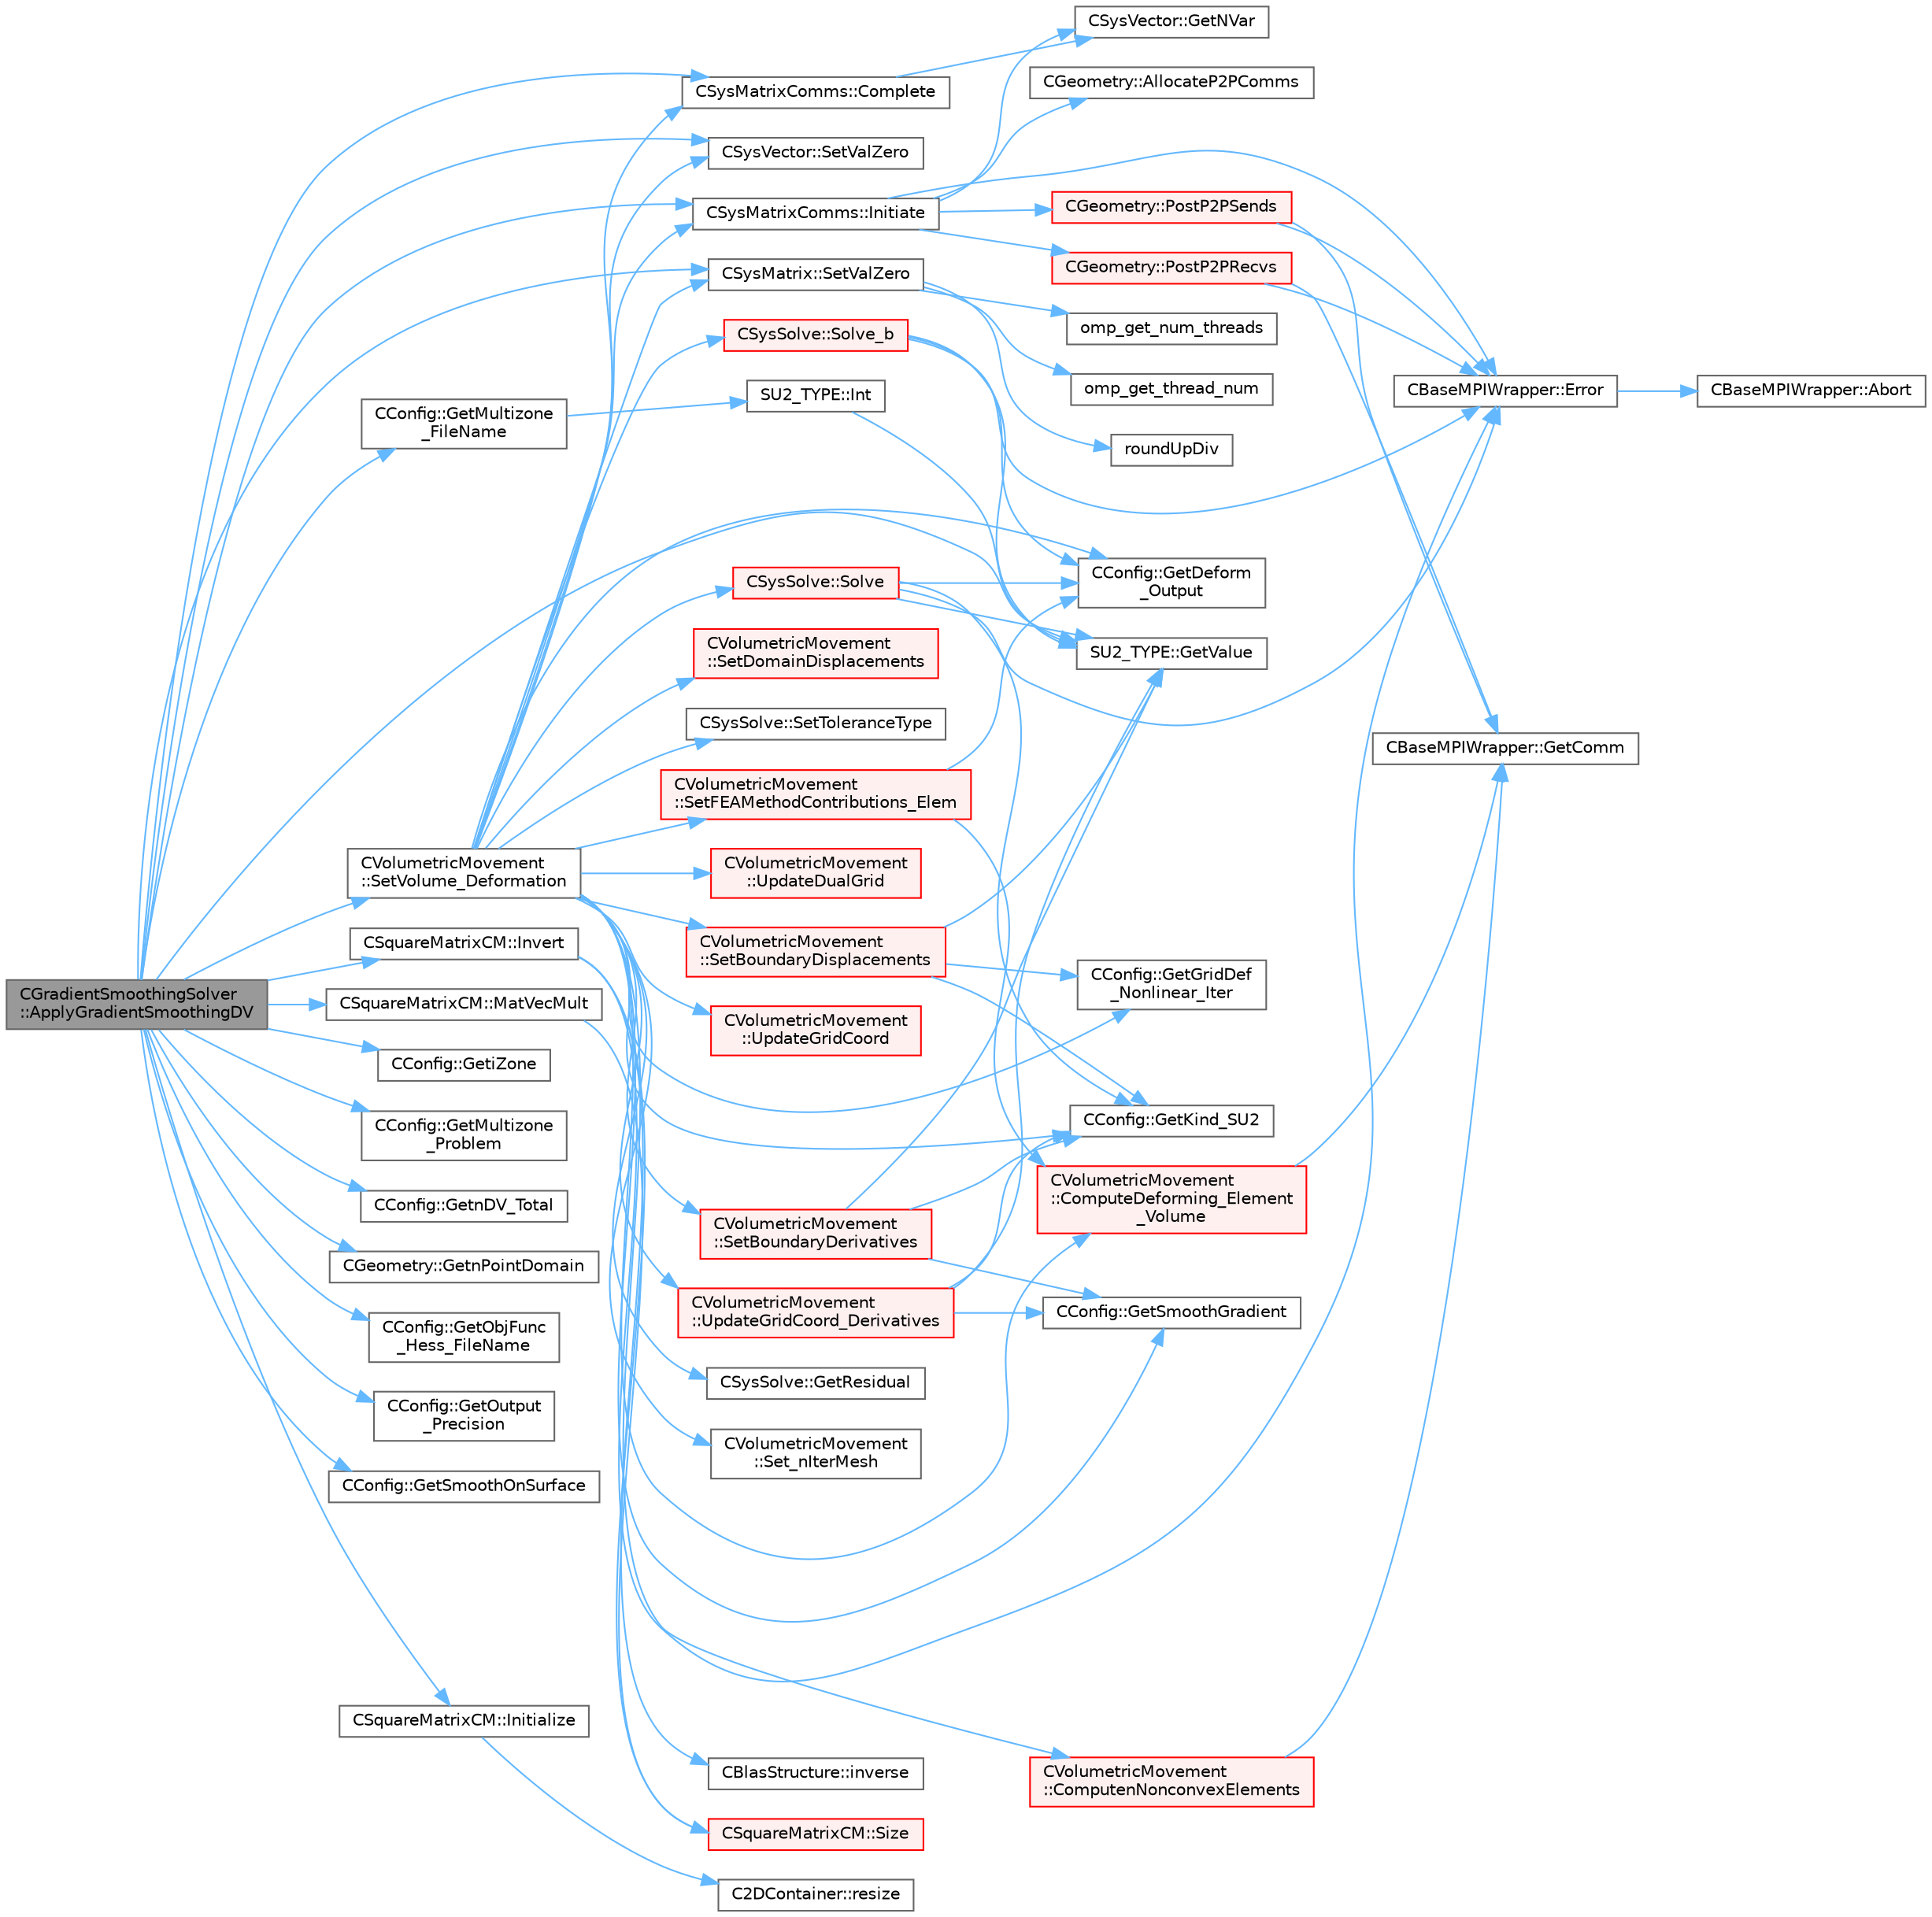digraph "CGradientSmoothingSolver::ApplyGradientSmoothingDV"
{
 // LATEX_PDF_SIZE
  bgcolor="transparent";
  edge [fontname=Helvetica,fontsize=10,labelfontname=Helvetica,labelfontsize=10];
  node [fontname=Helvetica,fontsize=10,shape=box,height=0.2,width=0.4];
  rankdir="LR";
  Node1 [id="Node000001",label="CGradientSmoothingSolver\l::ApplyGradientSmoothingDV",height=0.2,width=0.4,color="gray40", fillcolor="grey60", style="filled", fontcolor="black",tooltip="All steps required for smoothing the whole system on DV level in an iterative way."];
  Node1 -> Node2 [id="edge1_Node000001_Node000002",color="steelblue1",style="solid",tooltip=" "];
  Node2 [id="Node000002",label="CSysMatrixComms::Complete",height=0.2,width=0.4,color="grey40", fillcolor="white", style="filled",URL="$structCSysMatrixComms.html#a672e72a89fc1ae7345d0ce91bd81972b",tooltip="Routine to complete the set of non-blocking communications launched by Initiate() and unpacking of th..."];
  Node2 -> Node3 [id="edge2_Node000002_Node000003",color="steelblue1",style="solid",tooltip=" "];
  Node3 [id="Node000003",label="CSysVector::GetNVar",height=0.2,width=0.4,color="grey40", fillcolor="white", style="filled",URL="$classCSysVector.html#ac0b4bcd823f7905143430a7bbdcad6f2",tooltip="return the number of variables at each block (typically number per node)"];
  Node1 -> Node4 [id="edge3_Node000001_Node000004",color="steelblue1",style="solid",tooltip=" "];
  Node4 [id="Node000004",label="CConfig::GetiZone",height=0.2,width=0.4,color="grey40", fillcolor="white", style="filled",URL="$classCConfig.html#a1d6335b8fdef6fbcd9a08f7503d73ec1",tooltip="Provides the number of varaibles."];
  Node1 -> Node5 [id="edge4_Node000001_Node000005",color="steelblue1",style="solid",tooltip=" "];
  Node5 [id="Node000005",label="CConfig::GetMultizone\l_FileName",height=0.2,width=0.4,color="grey40", fillcolor="white", style="filled",URL="$classCConfig.html#a583b8216adb6145ba09476d72fb2d916",tooltip="Append the zone index to the restart or the solution files."];
  Node5 -> Node6 [id="edge5_Node000005_Node000006",color="steelblue1",style="solid",tooltip=" "];
  Node6 [id="Node000006",label="SU2_TYPE::Int",height=0.2,width=0.4,color="grey40", fillcolor="white", style="filled",URL="$namespaceSU2__TYPE.html#a6b48817766d8a6486caa2807a52f6bae",tooltip="Casts the primitive value to int (uses GetValue, already implemented for each type)."];
  Node6 -> Node7 [id="edge6_Node000006_Node000007",color="steelblue1",style="solid",tooltip=" "];
  Node7 [id="Node000007",label="SU2_TYPE::GetValue",height=0.2,width=0.4,color="grey40", fillcolor="white", style="filled",URL="$namespaceSU2__TYPE.html#adf52a59d6f4e578f7915ec9abbf7cb22",tooltip="Get the (primitive) value of the datatype (needs to be specialized for active types)."];
  Node1 -> Node8 [id="edge7_Node000001_Node000008",color="steelblue1",style="solid",tooltip=" "];
  Node8 [id="Node000008",label="CConfig::GetMultizone\l_Problem",height=0.2,width=0.4,color="grey40", fillcolor="white", style="filled",URL="$classCConfig.html#abafdda03255a7f71a9701ded02f6d231",tooltip="Get whether the simulation we are running is a multizone simulation."];
  Node1 -> Node9 [id="edge8_Node000001_Node000009",color="steelblue1",style="solid",tooltip=" "];
  Node9 [id="Node000009",label="CConfig::GetnDV_Total",height=0.2,width=0.4,color="grey40", fillcolor="white", style="filled",URL="$classCConfig.html#a4b87c738d9baea83587d446be68ffd53",tooltip="Get the total number of design variables."];
  Node1 -> Node10 [id="edge9_Node000001_Node000010",color="steelblue1",style="solid",tooltip=" "];
  Node10 [id="Node000010",label="CGeometry::GetnPointDomain",height=0.2,width=0.4,color="grey40", fillcolor="white", style="filled",URL="$classCGeometry.html#ac84179060bbac1fe5e856ea3da850b6e",tooltip="Get number of real points (that belong to the domain)."];
  Node1 -> Node11 [id="edge10_Node000001_Node000011",color="steelblue1",style="solid",tooltip=" "];
  Node11 [id="Node000011",label="CConfig::GetObjFunc\l_Hess_FileName",height=0.2,width=0.4,color="grey40", fillcolor="white", style="filled",URL="$classCConfig.html#a95ccecb13c4bc080c650158430840e3b",tooltip="Get the name of the file with the hessian of the objective function."];
  Node1 -> Node12 [id="edge11_Node000001_Node000012",color="steelblue1",style="solid",tooltip=" "];
  Node12 [id="Node000012",label="CConfig::GetOutput\l_Precision",height=0.2,width=0.4,color="grey40", fillcolor="white", style="filled",URL="$classCConfig.html#abd7ba56a182284f00644b8d2b81a8c17",tooltip="Get the output precision to be used in <ofstream>.precision(value) for history and SU2_DOT output."];
  Node1 -> Node13 [id="edge12_Node000001_Node000013",color="steelblue1",style="solid",tooltip=" "];
  Node13 [id="Node000013",label="CConfig::GetSmoothOnSurface",height=0.2,width=0.4,color="grey40", fillcolor="white", style="filled",URL="$classCConfig.html#a86fc527efafc7ade33328d7f95fe9ee2",tooltip="Check if we assemble the operator on the surface."];
  Node1 -> Node7 [id="edge13_Node000001_Node000007",color="steelblue1",style="solid",tooltip=" "];
  Node1 -> Node14 [id="edge14_Node000001_Node000014",color="steelblue1",style="solid",tooltip=" "];
  Node14 [id="Node000014",label="CSquareMatrixCM::Initialize",height=0.2,width=0.4,color="grey40", fillcolor="white", style="filled",URL="$classCSquareMatrixCM.html#aab9f91ba9892a50e7ef8c0f9129230ee",tooltip="Function, which allocates the memory for the matrix."];
  Node14 -> Node15 [id="edge15_Node000014_Node000015",color="steelblue1",style="solid",tooltip=" "];
  Node15 [id="Node000015",label="C2DContainer::resize",height=0.2,width=0.4,color="grey40", fillcolor="white", style="filled",URL="$classC2DContainer.html#a39929b060c72565b4ab19c3a391bb8e6",tooltip="Request a change of size."];
  Node1 -> Node16 [id="edge16_Node000001_Node000016",color="steelblue1",style="solid",tooltip=" "];
  Node16 [id="Node000016",label="CSysMatrixComms::Initiate",height=0.2,width=0.4,color="grey40", fillcolor="white", style="filled",URL="$structCSysMatrixComms.html#abaab86d2a9c3a43ef4ed2de79d4e905a",tooltip="Routine to load a vector quantity into the data structures for MPI point-to-point communication and t..."];
  Node16 -> Node17 [id="edge17_Node000016_Node000017",color="steelblue1",style="solid",tooltip=" "];
  Node17 [id="Node000017",label="CGeometry::AllocateP2PComms",height=0.2,width=0.4,color="grey40", fillcolor="white", style="filled",URL="$classCGeometry.html#ab8d78a9f4017431b7542e154f58a7e63",tooltip="Routine to allocate buffers for point-to-point MPI communications. Also called to dynamically realloc..."];
  Node16 -> Node18 [id="edge18_Node000016_Node000018",color="steelblue1",style="solid",tooltip=" "];
  Node18 [id="Node000018",label="CBaseMPIWrapper::Error",height=0.2,width=0.4,color="grey40", fillcolor="white", style="filled",URL="$classCBaseMPIWrapper.html#a04457c47629bda56704e6a8804833eeb",tooltip=" "];
  Node18 -> Node19 [id="edge19_Node000018_Node000019",color="steelblue1",style="solid",tooltip=" "];
  Node19 [id="Node000019",label="CBaseMPIWrapper::Abort",height=0.2,width=0.4,color="grey40", fillcolor="white", style="filled",URL="$classCBaseMPIWrapper.html#af7297d861dca86b45cf561b6ab642e8f",tooltip=" "];
  Node16 -> Node3 [id="edge20_Node000016_Node000003",color="steelblue1",style="solid",tooltip=" "];
  Node16 -> Node20 [id="edge21_Node000016_Node000020",color="steelblue1",style="solid",tooltip=" "];
  Node20 [id="Node000020",label="CGeometry::PostP2PRecvs",height=0.2,width=0.4,color="red", fillcolor="#FFF0F0", style="filled",URL="$classCGeometry.html#a0951357cde88070db559d6d2511a515d",tooltip="Routine to launch non-blocking recvs only for all point-to-point communication with neighboring parti..."];
  Node20 -> Node18 [id="edge22_Node000020_Node000018",color="steelblue1",style="solid",tooltip=" "];
  Node20 -> Node21 [id="edge23_Node000020_Node000021",color="steelblue1",style="solid",tooltip=" "];
  Node21 [id="Node000021",label="CBaseMPIWrapper::GetComm",height=0.2,width=0.4,color="grey40", fillcolor="white", style="filled",URL="$classCBaseMPIWrapper.html#a8154391fc3522954802889d81d4ef5da",tooltip=" "];
  Node16 -> Node23 [id="edge24_Node000016_Node000023",color="steelblue1",style="solid",tooltip=" "];
  Node23 [id="Node000023",label="CGeometry::PostP2PSends",height=0.2,width=0.4,color="red", fillcolor="#FFF0F0", style="filled",URL="$classCGeometry.html#a3fd5ef26d01c258616c8bd5f83e345f5",tooltip="Routine to launch a single non-blocking send once the buffer is loaded for a point-to-point commucati..."];
  Node23 -> Node18 [id="edge25_Node000023_Node000018",color="steelblue1",style="solid",tooltip=" "];
  Node23 -> Node21 [id="edge26_Node000023_Node000021",color="steelblue1",style="solid",tooltip=" "];
  Node1 -> Node25 [id="edge27_Node000001_Node000025",color="steelblue1",style="solid",tooltip=" "];
  Node25 [id="Node000025",label="CSquareMatrixCM::Invert",height=0.2,width=0.4,color="grey40", fillcolor="white", style="filled",URL="$classCSquareMatrixCM.html#ad6d110433a912ecd234be1901f5d0d6c",tooltip="Function, which inverts the matrix in-place."];
  Node25 -> Node18 [id="edge28_Node000025_Node000018",color="steelblue1",style="solid",tooltip=" "];
  Node25 -> Node26 [id="edge29_Node000025_Node000026",color="steelblue1",style="solid",tooltip=" "];
  Node26 [id="Node000026",label="CBlasStructure::inverse",height=0.2,width=0.4,color="grey40", fillcolor="white", style="filled",URL="$classCBlasStructure.html#addc745704563917ab2a27b9f0ee611d8",tooltip="Invert a square matrix."];
  Node25 -> Node27 [id="edge30_Node000025_Node000027",color="steelblue1",style="solid",tooltip=" "];
  Node27 [id="Node000027",label="CSquareMatrixCM::Size",height=0.2,width=0.4,color="red", fillcolor="#FFF0F0", style="filled",URL="$classCSquareMatrixCM.html#a3d05c1ef670b7f984d028d311afa4ace",tooltip="Function, which makes available the size of the matrix."];
  Node1 -> Node29 [id="edge31_Node000001_Node000029",color="steelblue1",style="solid",tooltip=" "];
  Node29 [id="Node000029",label="CSquareMatrixCM::MatVecMult",height=0.2,width=0.4,color="grey40", fillcolor="white", style="filled",URL="$classCSquareMatrixCM.html#a1970f2b29f0a9a16fe5959194e99479e",tooltip="Naive matrix-vector multiplication with general type."];
  Node29 -> Node27 [id="edge32_Node000029_Node000027",color="steelblue1",style="solid",tooltip=" "];
  Node1 -> Node30 [id="edge33_Node000001_Node000030",color="steelblue1",style="solid",tooltip=" "];
  Node30 [id="Node000030",label="CSysMatrix::SetValZero",height=0.2,width=0.4,color="grey40", fillcolor="white", style="filled",URL="$classCSysMatrix.html#a8f974ad2e089dccfc99ea21a4ef5a819",tooltip="Sets to zero all the entries of the sparse matrix."];
  Node30 -> Node31 [id="edge34_Node000030_Node000031",color="steelblue1",style="solid",tooltip=" "];
  Node31 [id="Node000031",label="omp_get_num_threads",height=0.2,width=0.4,color="grey40", fillcolor="white", style="filled",URL="$omp__structure_8hpp.html#a15e588e219ac407d67b02755aab67506",tooltip="Number of threads in current team."];
  Node30 -> Node32 [id="edge35_Node000030_Node000032",color="steelblue1",style="solid",tooltip=" "];
  Node32 [id="Node000032",label="omp_get_thread_num",height=0.2,width=0.4,color="grey40", fillcolor="white", style="filled",URL="$omp__structure_8hpp.html#aad63dd7e34961dbbd2e8774e7f6bc2d0",tooltip="Index of current thread, akin to MPI rank."];
  Node30 -> Node33 [id="edge36_Node000030_Node000033",color="steelblue1",style="solid",tooltip=" "];
  Node33 [id="Node000033",label="roundUpDiv",height=0.2,width=0.4,color="grey40", fillcolor="white", style="filled",URL="$omp__structure_8hpp.html#a1c00281f52b615b111a4990b2d2a5157",tooltip="Integer division rounding up."];
  Node1 -> Node34 [id="edge37_Node000001_Node000034",color="steelblue1",style="solid",tooltip=" "];
  Node34 [id="Node000034",label="CSysVector::SetValZero",height=0.2,width=0.4,color="grey40", fillcolor="white", style="filled",URL="$classCSysVector.html#aa179ddab500faadee96bebecff9e201d",tooltip="Sets to zero all the entries of the vector."];
  Node1 -> Node35 [id="edge38_Node000001_Node000035",color="steelblue1",style="solid",tooltip=" "];
  Node35 [id="Node000035",label="CVolumetricMovement\l::SetVolume_Deformation",height=0.2,width=0.4,color="grey40", fillcolor="white", style="filled",URL="$classCVolumetricMovement.html#a96c9dadafe051a2479ef4ec4b51adb04",tooltip="Grid deformation using the spring analogy method."];
  Node35 -> Node2 [id="edge39_Node000035_Node000002",color="steelblue1",style="solid",tooltip=" "];
  Node35 -> Node36 [id="edge40_Node000035_Node000036",color="steelblue1",style="solid",tooltip=" "];
  Node36 [id="Node000036",label="CVolumetricMovement\l::ComputeDeforming_Element\l_Volume",height=0.2,width=0.4,color="red", fillcolor="#FFF0F0", style="filled",URL="$classCVolumetricMovement.html#a7acdc25230eeae12974e8b4ffa054497",tooltip="Check for negative volumes (all elements) after performing grid deformation."];
  Node36 -> Node21 [id="edge41_Node000036_Node000021",color="steelblue1",style="solid",tooltip=" "];
  Node35 -> Node51 [id="edge42_Node000035_Node000051",color="steelblue1",style="solid",tooltip=" "];
  Node51 [id="Node000051",label="CVolumetricMovement\l::ComputenNonconvexElements",height=0.2,width=0.4,color="red", fillcolor="#FFF0F0", style="filled",URL="$classCVolumetricMovement.html#ab80270f600d944501508237568a163bb",tooltip="Compute amount of nonconvex elements."];
  Node51 -> Node21 [id="edge43_Node000051_Node000021",color="steelblue1",style="solid",tooltip=" "];
  Node35 -> Node54 [id="edge44_Node000035_Node000054",color="steelblue1",style="solid",tooltip=" "];
  Node54 [id="Node000054",label="CConfig::GetDeform\l_Output",height=0.2,width=0.4,color="grey40", fillcolor="white", style="filled",URL="$classCConfig.html#addf46fdb73c59de82d7a559c3588582a",tooltip="Get information about writing grid deformation residuals to the console."];
  Node35 -> Node55 [id="edge45_Node000035_Node000055",color="steelblue1",style="solid",tooltip=" "];
  Node55 [id="Node000055",label="CConfig::GetGridDef\l_Nonlinear_Iter",height=0.2,width=0.4,color="grey40", fillcolor="white", style="filled",URL="$classCConfig.html#ab4138bc980175ed3f2b763a18bdd67ff",tooltip="Get the number of nonlinear increments for mesh deformation."];
  Node35 -> Node56 [id="edge46_Node000035_Node000056",color="steelblue1",style="solid",tooltip=" "];
  Node56 [id="Node000056",label="CConfig::GetKind_SU2",height=0.2,width=0.4,color="grey40", fillcolor="white", style="filled",URL="$classCConfig.html#a8a176b0a0c34db4d6dcc9e55e240e37b",tooltip="Get the kind of SU2 software component."];
  Node35 -> Node57 [id="edge47_Node000035_Node000057",color="steelblue1",style="solid",tooltip=" "];
  Node57 [id="Node000057",label="CSysSolve::GetResidual",height=0.2,width=0.4,color="grey40", fillcolor="white", style="filled",URL="$classCSysSolve.html#a8309f4c3819dc3462a1ec6fc7a94bccc",tooltip="Get the final residual."];
  Node35 -> Node58 [id="edge48_Node000035_Node000058",color="steelblue1",style="solid",tooltip=" "];
  Node58 [id="Node000058",label="CConfig::GetSmoothGradient",height=0.2,width=0.4,color="grey40", fillcolor="white", style="filled",URL="$classCConfig.html#ab95541bd4f7a07fa46e26ea0638a656e",tooltip="Check if the gradient smoothing is active."];
  Node35 -> Node16 [id="edge49_Node000035_Node000016",color="steelblue1",style="solid",tooltip=" "];
  Node35 -> Node59 [id="edge50_Node000035_Node000059",color="steelblue1",style="solid",tooltip=" "];
  Node59 [id="Node000059",label="CVolumetricMovement\l::Set_nIterMesh",height=0.2,width=0.4,color="grey40", fillcolor="white", style="filled",URL="$classCVolumetricMovement.html#a9d786a277257f4b74b09df1c5be14c04",tooltip="Store the number of iterations when moving the mesh."];
  Node35 -> Node60 [id="edge51_Node000035_Node000060",color="steelblue1",style="solid",tooltip=" "];
  Node60 [id="Node000060",label="CVolumetricMovement\l::SetBoundaryDerivatives",height=0.2,width=0.4,color="red", fillcolor="#FFF0F0", style="filled",URL="$classCVolumetricMovement.html#aaad89d6c6a1276fa77b0dc52fe4184fa",tooltip="Set the derivatives of the boundary nodes."];
  Node60 -> Node56 [id="edge52_Node000060_Node000056",color="steelblue1",style="solid",tooltip=" "];
  Node60 -> Node58 [id="edge53_Node000060_Node000058",color="steelblue1",style="solid",tooltip=" "];
  Node60 -> Node7 [id="edge54_Node000060_Node000007",color="steelblue1",style="solid",tooltip=" "];
  Node35 -> Node74 [id="edge55_Node000035_Node000074",color="steelblue1",style="solid",tooltip=" "];
  Node74 [id="Node000074",label="CVolumetricMovement\l::SetBoundaryDisplacements",height=0.2,width=0.4,color="red", fillcolor="#FFF0F0", style="filled",URL="$classCVolumetricMovement.html#a3555067b3e76a3d6fed5d78a21a776ea",tooltip="Check the boundary vertex that are going to be moved."];
  Node74 -> Node55 [id="edge56_Node000074_Node000055",color="steelblue1",style="solid",tooltip=" "];
  Node74 -> Node56 [id="edge57_Node000074_Node000056",color="steelblue1",style="solid",tooltip=" "];
  Node74 -> Node7 [id="edge58_Node000074_Node000007",color="steelblue1",style="solid",tooltip=" "];
  Node35 -> Node80 [id="edge59_Node000035_Node000080",color="steelblue1",style="solid",tooltip=" "];
  Node80 [id="Node000080",label="CVolumetricMovement\l::SetDomainDisplacements",height=0.2,width=0.4,color="red", fillcolor="#FFF0F0", style="filled",URL="$classCVolumetricMovement.html#a34e2da985ad10e2db2d7b3753f0569c3",tooltip="Check the domain points vertex that are going to be moved."];
  Node35 -> Node86 [id="edge60_Node000035_Node000086",color="steelblue1",style="solid",tooltip=" "];
  Node86 [id="Node000086",label="CVolumetricMovement\l::SetFEAMethodContributions_Elem",height=0.2,width=0.4,color="red", fillcolor="#FFF0F0", style="filled",URL="$classCVolumetricMovement.html#ad26b11c08de25982c8f254d465d244bb",tooltip="Compute the stiffness matrix for grid deformation using spring analogy."];
  Node86 -> Node36 [id="edge61_Node000086_Node000036",color="steelblue1",style="solid",tooltip=" "];
  Node86 -> Node54 [id="edge62_Node000086_Node000054",color="steelblue1",style="solid",tooltip=" "];
  Node35 -> Node106 [id="edge63_Node000035_Node000106",color="steelblue1",style="solid",tooltip=" "];
  Node106 [id="Node000106",label="CSysSolve::SetToleranceType",height=0.2,width=0.4,color="grey40", fillcolor="white", style="filled",URL="$classCSysSolve.html#a06535635ed1540bde6e7784f245a70e2",tooltip="Set the type of the tolerance for stoping the linear solvers (RELATIVE or ABSOLUTE)."];
  Node35 -> Node30 [id="edge64_Node000035_Node000030",color="steelblue1",style="solid",tooltip=" "];
  Node35 -> Node34 [id="edge65_Node000035_Node000034",color="steelblue1",style="solid",tooltip=" "];
  Node35 -> Node107 [id="edge66_Node000035_Node000107",color="steelblue1",style="solid",tooltip=" "];
  Node107 [id="Node000107",label="CSysSolve::Solve",height=0.2,width=0.4,color="red", fillcolor="#FFF0F0", style="filled",URL="$classCSysSolve.html#a8b6b6ec9a70f8207cbf0b7a5c37eaef8",tooltip="Solve the linear system using a Krylov subspace method."];
  Node107 -> Node18 [id="edge67_Node000107_Node000018",color="steelblue1",style="solid",tooltip=" "];
  Node107 -> Node54 [id="edge68_Node000107_Node000054",color="steelblue1",style="solid",tooltip=" "];
  Node107 -> Node56 [id="edge69_Node000107_Node000056",color="steelblue1",style="solid",tooltip=" "];
  Node107 -> Node7 [id="edge70_Node000107_Node000007",color="steelblue1",style="solid",tooltip=" "];
  Node35 -> Node133 [id="edge71_Node000035_Node000133",color="steelblue1",style="solid",tooltip=" "];
  Node133 [id="Node000133",label="CSysSolve::Solve_b",height=0.2,width=0.4,color="red", fillcolor="#FFF0F0", style="filled",URL="$classCSysSolve.html#a070d6692abebe9e24228932f8e618925",tooltip="Solve the adjoint linear system using a Krylov subspace method."];
  Node133 -> Node18 [id="edge72_Node000133_Node000018",color="steelblue1",style="solid",tooltip=" "];
  Node133 -> Node54 [id="edge73_Node000133_Node000054",color="steelblue1",style="solid",tooltip=" "];
  Node133 -> Node7 [id="edge74_Node000133_Node000007",color="steelblue1",style="solid",tooltip=" "];
  Node35 -> Node134 [id="edge75_Node000035_Node000134",color="steelblue1",style="solid",tooltip=" "];
  Node134 [id="Node000134",label="CVolumetricMovement\l::UpdateDualGrid",height=0.2,width=0.4,color="red", fillcolor="#FFF0F0", style="filled",URL="$classCVolumetricMovement.html#a434fc9989fc773704d174d048a4ca61e",tooltip="Update the dual grid after the grid movement (edges and control volumes)."];
  Node35 -> Node138 [id="edge76_Node000035_Node000138",color="steelblue1",style="solid",tooltip=" "];
  Node138 [id="Node000138",label="CVolumetricMovement\l::UpdateGridCoord",height=0.2,width=0.4,color="red", fillcolor="#FFF0F0", style="filled",URL="$classCVolumetricMovement.html#aad474762b9f95bb5c867fe33fdb4efba",tooltip="Update the value of the coordinates after the grid movement."];
  Node35 -> Node159 [id="edge77_Node000035_Node000159",color="steelblue1",style="solid",tooltip=" "];
  Node159 [id="Node000159",label="CVolumetricMovement\l::UpdateGridCoord_Derivatives",height=0.2,width=0.4,color="red", fillcolor="#FFF0F0", style="filled",URL="$classCVolumetricMovement.html#a03392b57e29ad61962606cc8133b5498",tooltip="Update the derivatives of the coordinates after the grid movement."];
  Node159 -> Node56 [id="edge78_Node000159_Node000056",color="steelblue1",style="solid",tooltip=" "];
  Node159 -> Node58 [id="edge79_Node000159_Node000058",color="steelblue1",style="solid",tooltip=" "];
  Node159 -> Node7 [id="edge80_Node000159_Node000007",color="steelblue1",style="solid",tooltip=" "];
}
